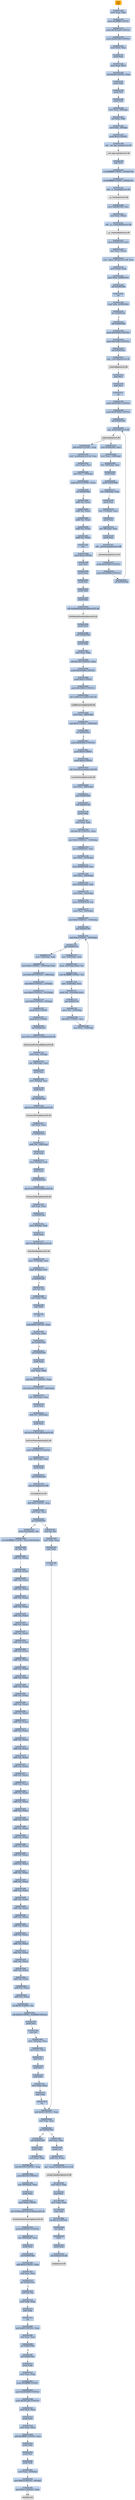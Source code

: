 digraph G {
node[shape=rectangle,style=filled,fillcolor=lightsteelblue,color=lightsteelblue]
bgcolor="transparent"
a0x00401a6cnop_[label="start\nnop ",fillcolor="orange",color="lightgrey"];
a0x00401a6dmovl_esp_ebp[label="0x00401a6d\nmovl %esp, %ebp"];
a0x00401a6fpushl_0xffffffffUINT8[label="0x00401a6f\npushl $0xffffffff<UINT8>"];
a0x00401a71pushl_0x4020a8UINT32[label="0x00401a71\npushl $0x4020a8<UINT32>"];
a0x00401a76pushl_0x401a60UINT32[label="0x00401a76\npushl $0x401a60<UINT32>"];
a0x00401a7bmovl_fs_0_eax[label="0x00401a7b\nmovl %fs:0, %eax"];
a0x00401a81pushl_eax[label="0x00401a81\npushl %eax"];
a0x00401a82movl_esp_fs_0[label="0x00401a82\nmovl %esp, %fs:0"];
a0x00401a89subl_0x68UINT8_esp[label="0x00401a89\nsubl $0x68<UINT8>, %esp"];
a0x00401a8cpushl_ebx[label="0x00401a8c\npushl %ebx"];
a0x00401a8dpushl_esi[label="0x00401a8d\npushl %esi"];
a0x00401a8epushl_edi[label="0x00401a8e\npushl %edi"];
a0x00401a8fmovl_esp__24ebp_[label="0x00401a8f\nmovl %esp, -24(%ebp)"];
a0x00401a92xorl_ebx_ebx[label="0x00401a92\nxorl %ebx, %ebx"];
a0x00401a94movl_ebx__4ebp_[label="0x00401a94\nmovl %ebx, -4(%ebp)"];
a0x00401a97pushl_0x2UINT8[label="0x00401a97\npushl $0x2<UINT8>"];
a0x00401a99call___set_app_type_msvcrt_dll[label="0x00401a99\ncall __set_app_type@msvcrt.dll"];
a__set_app_type_msvcrt_dll[label="__set_app_type@msvcrt.dll",fillcolor="lightgrey",color="lightgrey"];
a0x00401a9fpopl_ecx[label="0x00401a9f\npopl %ecx"];
a0x00401aa0orl_0xffffffffUINT8_0x00403108[label="0x00401aa0\norl $0xffffffff<UINT8>, 0x00403108"];
a0x00401aa7orl_0xffffffffUINT8_0x0040310c[label="0x00401aa7\norl $0xffffffff<UINT8>, 0x0040310c"];
a0x00401aaecall___p__fmode_msvcrt_dll[label="0x00401aae\ncall __p__fmode@msvcrt.dll"];
a__p__fmode_msvcrt_dll[label="__p__fmode@msvcrt.dll",fillcolor="lightgrey",color="lightgrey"];
a0x00401ab4movl_0x00403104_ecx[label="0x00401ab4\nmovl 0x00403104, %ecx"];
a0x00401abamovl_ecx_eax_[label="0x00401aba\nmovl %ecx, (%eax)"];
a0x00401abccall___p__commode_msvcrt_dll[label="0x00401abc\ncall __p__commode@msvcrt.dll"];
a__p__commode_msvcrt_dll[label="__p__commode@msvcrt.dll",fillcolor="lightgrey",color="lightgrey"];
a0x00401ac2movl_0x00403100_ecx[label="0x00401ac2\nmovl 0x00403100, %ecx"];
a0x00401ac8movl_ecx_eax_[label="0x00401ac8\nmovl %ecx, (%eax)"];
a0x00401acamovl__adjust_fdiv_msvcrt_dll_eax[label="0x00401aca\nmovl _adjust_fdiv@msvcrt.dll, %eax"];
a0x00401acfmovl_eax__eax[label="0x00401acf\nmovl (%eax), %eax"];
a0x00401ad1movl_eax_0x00403110[label="0x00401ad1\nmovl %eax, 0x00403110"];
a0x00401ad6call_0x00401beb[label="0x00401ad6\ncall 0x00401beb"];
a0x00401bebret[label="0x00401beb\nret"];
a0x00401adbcmpl_ebx_0x004030e0[label="0x00401adb\ncmpl %ebx, 0x004030e0"];
a0x00401ae1jne_0x00401aef[label="0x00401ae1\njne 0x00401aef"];
a0x00401aefcall_0x00401bd6[label="0x00401aef\ncall 0x00401bd6"];
a0x00401bd6pushl_0x30000UINT32[label="0x00401bd6\npushl $0x30000<UINT32>"];
a0x00401bdbpushl_0x10000UINT32[label="0x00401bdb\npushl $0x10000<UINT32>"];
a0x00401be0call_0x00401bec[label="0x00401be0\ncall 0x00401bec"];
a0x00401becjmp__controlfp_msvcrt_dll[label="0x00401bec\njmp _controlfp@msvcrt.dll"];
a_controlfp_msvcrt_dll[label="_controlfp@msvcrt.dll",fillcolor="lightgrey",color="lightgrey"];
a0x00401be5popl_ecx[label="0x00401be5\npopl %ecx"];
a0x00401be6popl_ecx[label="0x00401be6\npopl %ecx"];
a0x00401be7ret[label="0x00401be7\nret"];
a0x00401af4pushl_0x40300cUINT32[label="0x00401af4\npushl $0x40300c<UINT32>"];
a0x00401af9pushl_0x403008UINT32[label="0x00401af9\npushl $0x403008<UINT32>"];
a0x00401afecall_0x00401bd0[label="0x00401afe\ncall 0x00401bd0"];
a0x00401bd0jmp__initterm_msvcrt_dll[label="0x00401bd0\njmp _initterm@msvcrt.dll"];
a_initterm_msvcrt_dll[label="_initterm@msvcrt.dll",fillcolor="lightgrey",color="lightgrey"];
a0x00401b03movl_0x004030fc_eax[label="0x00401b03\nmovl 0x004030fc, %eax"];
a0x00401b08movl_eax__108ebp_[label="0x00401b08\nmovl %eax, -108(%ebp)"];
a0x00401b0bleal__108ebp__eax[label="0x00401b0b\nleal -108(%ebp), %eax"];
a0x00401b0epushl_eax[label="0x00401b0e\npushl %eax"];
a0x00401b0fpushl_0x004030f8[label="0x00401b0f\npushl 0x004030f8"];
a0x00401b15leal__100ebp__eax[label="0x00401b15\nleal -100(%ebp), %eax"];
a0x00401b18pushl_eax[label="0x00401b18\npushl %eax"];
a0x00401b19leal__112ebp__eax[label="0x00401b19\nleal -112(%ebp), %eax"];
a0x00401b1cpushl_eax[label="0x00401b1c\npushl %eax"];
a0x00401b1dleal__96ebp__eax[label="0x00401b1d\nleal -96(%ebp), %eax"];
a0x00401b20pushl_eax[label="0x00401b20\npushl %eax"];
a0x00401b21call___getmainargs_msvcrt_dll[label="0x00401b21\ncall __getmainargs@msvcrt.dll"];
a__getmainargs_msvcrt_dll[label="__getmainargs@msvcrt.dll",fillcolor="lightgrey",color="lightgrey"];
a0x00401b27pushl_0x403004UINT32[label="0x00401b27\npushl $0x403004<UINT32>"];
a0x00401b2cpushl_0x403000UINT32[label="0x00401b2c\npushl $0x403000<UINT32>"];
a0x00401b31call_0x00401bd0[label="0x00401b31\ncall 0x00401bd0"];
a0x00401b36addl_0x24UINT8_esp[label="0x00401b36\naddl $0x24<UINT8>, %esp"];
a0x00401b39movl__acmdln_msvcrt_dll_eax[label="0x00401b39\nmovl _acmdln@msvcrt.dll, %eax"];
a0x00401b3emovl_eax__esi[label="0x00401b3e\nmovl (%eax), %esi"];
a0x00401b40movl_esi__116ebp_[label="0x00401b40\nmovl %esi, -116(%ebp)"];
a0x00401b43cmpb_0x22UINT8_esi_[label="0x00401b43\ncmpb $0x22<UINT8>, (%esi)"];
a0x00401b46jne_0x00401b82[label="0x00401b46\njne 0x00401b82"];
a0x00401b82addb_al_eax_[label="0x00401b82\naddb %al, (%eax)"];
a0x00401b84addb_al_eax_[label="0x00401b84\naddb %al, (%eax)"];
a0x00401b86addb_al_eax_[label="0x00401b86\naddb %al, (%eax)"];
a0x00401b88addb_al_eax_[label="0x00401b88\naddb %al, (%eax)"];
a0x00401b8aaddb_al_eax_[label="0x00401b8a\naddb %al, (%eax)"];
a0x00401b8ccmc_[label="0x00401b8c\ncmc "];
a0x00401b8dpushl_0xaUINT8[label="0x00401b8d\npushl $0xa<UINT8>"];
a0x00401b8fpopl_eax[label="0x00401b8f\npopl %eax"];
a0x00401b90pushl_eax[label="0x00401b90\npushl %eax"];
a0x00401b91pushl_esi[label="0x00401b91\npushl %esi"];
a0x00401b92pushl_ebx[label="0x00401b92\npushl %ebx"];
a0x00401b93pushl_ebx[label="0x00401b93\npushl %ebx"];
a0x00401b94call_GetModuleHandleA_kernel32_dll[label="0x00401b94\ncall GetModuleHandleA@kernel32.dll"];
GetModuleHandleA_kernel32_dll[label="GetModuleHandleA@kernel32.dll",fillcolor="lightgrey",color="lightgrey"];
a0x00401b9apushl_eax[label="0x00401b9a\npushl %eax"];
a0x00401b9bcall_0x0040188d[label="0x00401b9b\ncall 0x0040188d"];
a0x0040188dpushl_ebp[label="0x0040188d\npushl %ebp"];
a0x0040188emovl_esp_ebp[label="0x0040188e\nmovl %esp, %ebp"];
a0x00401890subl_0x120UINT32_esp[label="0x00401890\nsubl $0x120<UINT32>, %esp"];
a0x00401896pushl_0x4030d8UINT32[label="0x00401896\npushl $0x4030d8<UINT32>"];
a0x0040189bpushl_0x0UINT8[label="0x0040189b\npushl $0x0<UINT8>"];
a0x0040189dpushl_0x1f0001UINT32[label="0x0040189d\npushl $0x1f0001<UINT32>"];
a0x004018a2call_LoadResource_kernel32_dll[label="0x004018a2\ncall LoadResource@kernel32.dll"];
LoadResource_kernel32_dll[label="LoadResource@kernel32.dll",fillcolor="lightgrey",color="lightgrey"];
a0x004018a8movl_eax__288ebp_[label="0x004018a8\nmovl %eax, -288(%ebp)"];
a0x004018aecmpl_0x0UINT8__288ebp_[label="0x004018ae\ncmpl $0x0<UINT8>, -288(%ebp)"];
a0x004018b5jne_0x004018ce[label="0x004018b5\njne 0x004018ce"];
a0x004018b7pushl_0x4030dcUINT32[label="0x004018b7\npushl $0x4030dc<UINT32>"];
a0x004018bcpushl_0x0UINT8[label="0x004018bc\npushl $0x0<UINT8>"];
a0x004018bepushl_0x0UINT8[label="0x004018be\npushl $0x0<UINT8>"];
a0x004018c0call_CreateMutexA_kernel32_dll[label="0x004018c0\ncall CreateMutexA@kernel32.dll"];
CreateMutexA_kernel32_dll[label="CreateMutexA@kernel32.dll",fillcolor="lightgrey",color="lightgrey"];
a0x004018c6movl_eax__288ebp_[label="0x004018c6\nmovl %eax, -288(%ebp)"];
a0x004018ccjmp_0x004018d5[label="0x004018cc\njmp 0x004018d5"];
a0x004018d5call_0x00401140[label="0x004018d5\ncall 0x00401140"];
a0x00401140pushl_ebp[label="0x00401140\npushl %ebp"];
a0x00401141movl_esp_ebp[label="0x00401141\nmovl %esp, %ebp"];
a0x00401143subl_0x14cUINT32_esp[label="0x00401143\nsubl $0x14c<UINT32>, %esp"];
a0x00401149movl_0x0UINT32__316ebp_[label="0x00401149\nmovl $0x0<UINT32>, -316(%ebp)"];
a0x00401153movl_0x0040301c_eax[label="0x00401153\nmovl 0x0040301c, %eax"];
a0x00401158movl_eax__332ebp_[label="0x00401158\nmovl %eax, -332(%ebp)"];
a0x0040115emovl_0x00403020_ecx[label="0x0040115e\nmovl 0x00403020, %ecx"];
a0x00401164movl_ecx__328ebp_[label="0x00401164\nmovl %ecx, -328(%ebp)"];
a0x0040116amovl_0x00403024_edx[label="0x0040116a\nmovl 0x00403024, %edx"];
a0x00401170movl_edx__324ebp_[label="0x00401170\nmovl %edx, -324(%ebp)"];
a0x00401176movw_0x00403028_ax[label="0x00401176\nmovw 0x00403028, %ax"];
a0x0040117cmovw_ax__320ebp_[label="0x0040117c\nmovw %ax, -320(%ebp)"];
a0x00401183movl_0x0UINT32__316ebp_[label="0x00401183\nmovl $0x0<UINT32>, -316(%ebp)"];
a0x0040118djmp_0x0040119e[label="0x0040118d\njmp 0x0040119e"];
a0x0040119ecmpl_0xeUINT8__316ebp_[label="0x0040119e\ncmpl $0xe<UINT8>, -316(%ebp)"];
a0x004011a5jae_0x004011c5[label="0x004011a5\njae 0x004011c5"];
a0x004011a7movl__316ebp__edx[label="0x004011a7\nmovl -316(%ebp), %edx"];
a0x004011admovb__332ebpedx__al[label="0x004011ad\nmovb -332(%ebp,%edx), %al"];
a0x004011b4xorb_0xffffffffUINT8_al[label="0x004011b4\nxorb $0xffffffff<UINT8>, %al"];
a0x004011b6movl__316ebp__ecx[label="0x004011b6\nmovl -316(%ebp), %ecx"];
a0x004011bcmovb_al__332ebpecx_[label="0x004011bc\nmovb %al, -332(%ebp,%ecx)"];
a0x004011c3jmp_0x0040118f[label="0x004011c3\njmp 0x0040118f"];
a0x0040118fmovw_cs__316ebp_[label="0x0040118f\nmovw %cs, -316(%ebp)"];
a0x00401195addl_0x1UINT8_ecx[label="0x00401195\naddl $0x1<UINT8>, %ecx"];
a0x00401198movl_ecx__316ebp_[label="0x00401198\nmovl %ecx, -316(%ebp)"];
a0x004011c5movl__316ebp__edx[label="0x004011c5\nmovl -316(%ebp), %edx"];
a0x004011cbmovb_0x0UINT8__332ebpedx_[label="0x004011cb\nmovb $0x0<UINT8>, -332(%ebp,%edx)"];
a0x004011d3movl_0x128UINT32__308ebp_[label="0x004011d3\nmovl $0x128<UINT32>, -308(%ebp)"];
a0x004011ddmovl_0x0UINT32__12ebp_[label="0x004011dd\nmovl $0x0<UINT32>, -12(%ebp)"];
a0x004011e4movl_0x0UINT32__312ebp_[label="0x004011e4\nmovl $0x0<UINT32>, -312(%ebp)"];
a0x004011eemovl_0x0UINT32__8ebp_[label="0x004011ee\nmovl $0x0<UINT32>, -8(%ebp)"];
a0x004011f5pushl_0x0UINT8[label="0x004011f5\npushl $0x0<UINT8>"];
a0x004011f7pushl_0x2UINT8[label="0x004011f7\npushl $0x2<UINT8>"];
a0x004011f9call_0x00401a50[label="0x004011f9\ncall 0x00401a50"];
a0x00401a50jmp_GetCurrentProcessId_kernel32_dll[label="0x00401a50\njmp GetCurrentProcessId@kernel32.dll"];
GetCurrentProcessId_kernel32_dll[label="GetCurrentProcessId@kernel32.dll",fillcolor="lightgrey",color="lightgrey"];
a0x004011femovl_eax__4ebp_[label="0x004011fe\nmovl %eax, -4(%ebp)"];
a0x00401201leal__308ebp__eax[label="0x00401201\nleal -308(%ebp), %eax"];
a0x00401207pushl_eax[label="0x00401207\npushl %eax"];
a0x00401208movl__4ebp__ecx[label="0x00401208\nmovl -4(%ebp), %ecx"];
a0x0040120bpushl_ecx[label="0x0040120b\npushl %ecx"];
a0x0040120ccall_0x00401a4a[label="0x0040120c\ncall 0x00401a4a"];
a0x00401a4ajmp_Process32First_kernel32_dll[label="0x00401a4a\njmp Process32First@kernel32.dll"];
Process32First_kernel32_dll[label="Process32First@kernel32.dll",fillcolor="lightgrey",color="lightgrey"];
a0x00401211testl_eax_eax[label="0x00401211\ntestl %eax, %eax"];
a0x00401213je_0x00401215[label="0x00401213\nje 0x00401215"];
a0x00401215addb_dl__308ebp_[label="0x00401215\naddb %dl, -308(%ebp)"];
a0x0040121bpushl_edx[label="0x0040121b\npushl %edx"];
a0x0040121cmovl__4ebp__eax[label="0x0040121c\nmovl -4(%ebp), %eax"];
a0x0040121fpushl_eax[label="0x0040121f\npushl %eax"];
a0x00401220call_0x00401a44[label="0x00401220\ncall 0x00401a44"];
a0x00401a44jmp_Process32Next_kernel32_dll[label="0x00401a44\njmp Process32Next@kernel32.dll"];
Process32Next_kernel32_dll[label="Process32Next@kernel32.dll",fillcolor="lightgrey",color="lightgrey"];
a0x00401225testl_eax_eax[label="0x00401225\ntestl %eax, %eax"];
a0x00401227je_0x0040126e[label="0x00401227\nje 0x0040126e"];
a0x0040126emovl__4ebp__eax[label="0x0040126e\nmovl -4(%ebp), %eax"];
a0x00401271pushl_eax[label="0x00401271\npushl %eax"];
a0x00401272call_CloseHandle_kernel32_dll[label="0x00401272\ncall CloseHandle@kernel32.dll"];
CloseHandle_kernel32_dll[label="CloseHandle@kernel32.dll",fillcolor="lightgrey",color="lightgrey"];
a0x00401278movl__312ebp__ecx[label="0x00401278\nmovl -312(%ebp), %ecx"];
a0x0040127ecmpl__8ebp__ecx[label="0x0040127e\ncmpl -8(%ebp), %ecx"];
a0x00401281je_0x00401287[label="0x00401281\nje 0x00401287"];
a0x00401287xorb_al_al[label="0x00401287\nxorb %al, %al"];
a0x00401289movl_ebp_esp[label="0x00401289\nmovl %ebp, %esp"];
a0x0040128bpopl_ebp[label="0x0040128b\npopl %ebp"];
a0x0040128cret[label="0x0040128c\nret"];
a0x004018daandl_0xffUINT32_eax[label="0x004018da\nandl $0xff<UINT32>, %eax"];
a0x004018dftestl_eax_eax[label="0x004018df\ntestl %eax, %eax"];
a0x004018e1jne_0x0040190d[label="0x004018e1\njne 0x0040190d"];
a0x004018e3call_0x00401000[label="0x004018e3\ncall 0x00401000"];
a0x00401000pushl_ebp[label="0x00401000\npushl %ebp"];
a0x00401001movl_esp_ebp[label="0x00401001\nmovl %esp, %ebp"];
a0x00401003subl_0x107UINT32_esp[label="0x00401003\nsubl $0x107<UINT32>, %esp"];
a0x00401009movl_0x104UINT32__264ebp_[label="0x00401009\nmovl $0x104<UINT32>, -264(%ebp)"];
a0x00401013leal__264ebp__eax[label="0x00401013\nleal -264(%ebp), %eax"];
a0x00401019pushl_eax[label="0x00401019\npushl %eax"];
a0x0040101aaddb_cl__260ebp_[label="0x0040101a\naddb %cl, -260(%ebp)"];
a0x00401020pushl_ecx[label="0x00401020\npushl %ecx"];
a0x00401021call_GetUserNameA_advapi32_dll[label="0x00401021\ncall GetUserNameA@advapi32.dll"];
GetUserNameA_advapi32_dll[label="GetUserNameA@advapi32.dll",fillcolor="lightgrey",color="lightgrey"];
a0x00401027pushl_0x404010UINT32[label="0x00401027\npushl $0x404010<UINT32>"];
a0x0040102cleal__260ebp__edx[label="0x0040102c\nleal -260(%ebp), %edx"];
a0x00401032pushl_edx[label="0x00401032\npushl %edx"];
a0x00401033call_0x00401a56[label="0x00401033\ncall 0x00401a56"];
a0x00401a56jmp_strcmp_msvcrt_dll[label="0x00401a56\njmp strcmp@msvcrt.dll"];
strcmp_msvcrt_dll[label="strcmp@msvcrt.dll",fillcolor="lightgrey",color="lightgrey"];
a0x00401038addl_0x8UINT8_esp[label="0x00401038\naddl $0x8<UINT8>, %esp"];
a0x0040103btestl_eax_eax[label="0x0040103b\ntestl %eax, %eax"];
a0x0040103djne_0x00401043[label="0x0040103d\njne 0x00401043"];
a0x0040103fmovb_0x3202eb01_al[label="0x0040103f\nmovb 0x3202eb01, %al"];
a0x00401043xorb_al_al[label="0x00401043\nxorb %al, %al"];
a0x00401045movl_ebp_esp[label="0x00401045\nmovl %ebp, %esp"];
a0x00401047popl_ebp[label="0x00401047\npopl %ebp"];
a0x00401048ret[label="0x00401048\nret"];
a0x004018e8andl_0xffUINT32_eax[label="0x004018e8\nandl $0xff<UINT32>, %eax"];
a0x004018edtestl_eax_eax[label="0x004018ed\ntestl %eax, %eax"];
a0x004018efjne_0x0040190d[label="0x004018ef\njne 0x0040190d"];
a0x004018f1call_0x0040128d[label="0x004018f1\ncall 0x0040128d"];
a0x0040190dxorl_eax_eax[label="0x0040190d\nxorl %eax, %eax"];
a0x0040190fpushl_ss[label="0x0040190f\npushl %ss"];
a0x00401910addb_al_eax_[label="0x00401910\naddb %al, (%eax)"];
a0x00401a60jmp__except_handler3_msvcrt_dll[label="0x00401a60\njmp _except_handler3@msvcrt.dll"];
a_except_handler3_msvcrt_dll[label="_except_handler3@msvcrt.dll",fillcolor="lightgrey",color="lightgrey"];
a0x7c9032a8movl_fs_0_esp[label="0x7c9032a8\nmovl %fs:0, %esp"];
a0x7c9032afpopl_fs_0[label="0x7c9032af\npopl %fs:0"];
a0x7c9032b6movl_ebp_esp[label="0x7c9032b6\nmovl %ebp, %esp"];
a0x7c9032b8popl_ebp[label="0x7c9032b8\npopl %ebp"];
a0x7c9032b9ret_0x14UINT16[label="0x7c9032b9\nret $0x14<UINT16>"];
a0x00401ba0incl_ebp[label="0x00401ba0\nincl %ebp"];
a0x00401ba2cwdel_[label="0x00401ba2\ncwdel "];
a0x00401ba3pushl_eax[label="0x00401ba3\npushl %eax"];
a0x00401ba4call_exit_msvcrt_dll[label="0x00401ba4\ncall exit@msvcrt.dll"];
exit_msvcrt_dll[label="exit@msvcrt.dll",fillcolor="lightgrey",color="lightgrey"];
a0x0040128dpushl_ebp[label="0x0040128d\npushl %ebp"];
a0x0040128emovl_esp_ebp[label="0x0040128e\nmovl %esp, %ebp"];
a0x00401290subl_0x104UINT32_esp[label="0x00401290\nsubl $0x104<UINT32>, %esp"];
a0x00401296pushl_0x104UINT32[label="0x00401296\npushl $0x104<UINT32>"];
a0x0040129bleal__260ebp__eax[label="0x0040129b\nleal -260(%ebp), %eax"];
a0x004012a1pushl_eax[label="0x004012a1\npushl %eax"];
a0x004012a2pushl_0x0UINT8[label="0x004012a2\npushl $0x0<UINT8>"];
a0x004012a4call_GetModuleFileNameA_kernel32_dll[label="0x004012a4\ncall GetModuleFileNameA@kernel32.dll"];
GetModuleFileNameA_kernel32_dll[label="GetModuleFileNameA@kernel32.dll",fillcolor="lightgrey",color="lightgrey"];
a0x004012aapushl_0x40302cUINT32[label="0x004012aa\npushl $0x40302c<UINT32>"];
a0x004012afleal__260ebp__ecx[label="0x004012af\nleal -260(%ebp), %ecx"];
a0x004012b5pushl_ecx[label="0x004012b5\npushl %ecx"];
a0x004012b6call_0x004012bb[label="0x004012b6\ncall 0x004012bb"];
a0x004012bbaddl_0x8UINT8_esp[label="0x004012bb\naddl $0x8<UINT8>, %esp"];
a0x004012betestl_eax_eax[label="0x004012be\ntestl %eax, %eax"];
a0x004012c0jne_0x004012c6[label="0x004012c0\njne 0x004012c6"];
a0x004012c6xorb_al_al[label="0x004012c6\nxorb %al, %al"];
a0x004012c8movl_ebp_esp[label="0x004012c8\nmovl %ebp, %esp"];
a0x004012capopl_ebp[label="0x004012ca\npopl %ebp"];
a0x004012cbret[label="0x004012cb\nret"];
a0x004018f6andl_0xffUINT32_eax[label="0x004018f6\nandl $0xff<UINT32>, %eax"];
a0x004018fbtestl_eax_eax[label="0x004018fb\ntestl %eax, %eax"];
a0x004018fdjne_0x0040190d[label="0x004018fd\njne 0x0040190d"];
a0x004018ffcall_0x004010ce[label="0x004018ff\ncall 0x004010ce"];
a0x004010cepushl_ebp[label="0x004010ce\npushl %ebp"];
a0x004010cfmovl_esp_ebp[label="0x004010cf\nmovl %esp, %ebp"];
a0x004010d1pushl_0xffffffffUINT8[label="0x004010d1\npushl $0xffffffff<UINT8>"];
a0x004010d3pushl_0x402098UINT32[label="0x004010d3\npushl $0x402098<UINT32>"];
a0x004010d8pushl_0x401a60UINT32[label="0x004010d8\npushl $0x401a60<UINT32>"];
a0x004010ddmovl_fs_0_eax[label="0x004010dd\nmovl %fs:0, %eax"];
a0x004010e3pushl_eax[label="0x004010e3\npushl %eax"];
a0x004010e4movl_esp_fs_0[label="0x004010e4\nmovl %esp, %fs:0"];
a0x004010ebaddl_0xfffffff4UINT8_esp[label="0x004010eb\naddl $0xfffffff4<UINT8>, %esp"];
a0x004010eepushl_ebx[label="0x004010ee\npushl %ebx"];
a0x004010efpushl_esi[label="0x004010ef\npushl %esi"];
a0x004010f0pushl_edi[label="0x004010f0\npushl %edi"];
a0x004010f1movl_esp__24ebp_[label="0x004010f1\nmovl %esp, -24(%ebp)"];
a0x004010f4movl_0x0UINT32__4ebp_[label="0x004010f4\nmovl $0x0<UINT32>, -4(%ebp)"];
a0x004010fbmovl_0x1UINT32_eax[label="0x004010fb\nmovl $0x1<UINT32>, %eax"];
a0x00401100[label="0x00401100",fillcolor="lightgrey",color="lightgrey"];
a0x00401044rorb_0xffffff8bUINT8_0x55c35de5ebx_[label="0x00401044\nrorb $0xffffff8b<UINT8>, 0x55c35de5(%ebx)"];
a0x0040104binb_dx_al[label="0x0040104b\ninb %dx, %al"];
a0x0040104caddb_al_eax_[label="0x0040104c\naddb %al, (%eax)"];
a0x0040104eaddb_al_eax_[label="0x0040104e\naddb %al, (%eax)"];
a0x00401050addb_al_eax_[label="0x00401050\naddb %al, (%eax)"];
a0x00401052addb_al_eax_[label="0x00401052\naddb %al, (%eax)"];
a0x00401054addb_al_eax_[label="0x00401054\naddb %al, (%eax)"];
a0x00401056addb_al_eax_[label="0x00401056\naddb %al, (%eax)"];
a0x00401058addb_al_eax_[label="0x00401058\naddb %al, (%eax)"];
a0x0040105aaddb_al_eax_[label="0x0040105a\naddb %al, (%eax)"];
a0x0040105caddb_al_eax_[label="0x0040105c\naddb %al, (%eax)"];
a0x0040105eaddb_al_eax_[label="0x0040105e\naddb %al, (%eax)"];
a0x00401060addb_al_eax_[label="0x00401060\naddb %al, (%eax)"];
a0x00401062addb_al_eax_[label="0x00401062\naddb %al, (%eax)"];
a0x00401064addb_al_eax_[label="0x00401064\naddb %al, (%eax)"];
a0x00401066addb_al_eax_[label="0x00401066\naddb %al, (%eax)"];
a0x00401068addb_al_eax_[label="0x00401068\naddb %al, (%eax)"];
a0x0040106aaddb_al_eax_[label="0x0040106a\naddb %al, (%eax)"];
a0x0040106caddb_al_eax_[label="0x0040106c\naddb %al, (%eax)"];
a0x0040106eaddb_al_eax_[label="0x0040106e\naddb %al, (%eax)"];
a0x00401070addb_al_eax_[label="0x00401070\naddb %al, (%eax)"];
a0x00401072addb_al_eax_[label="0x00401072\naddb %al, (%eax)"];
a0x00401074addb_al_eax_[label="0x00401074\naddb %al, (%eax)"];
a0x00401076addb_al_eax_[label="0x00401076\naddb %al, (%eax)"];
a0x00401078addb_al_eax_[label="0x00401078\naddb %al, (%eax)"];
a0x0040107aaddb_al_eax_[label="0x0040107a\naddb %al, (%eax)"];
a0x0040107caddb_al_eax_[label="0x0040107c\naddb %al, (%eax)"];
a0x0040107eaddb_al_eax_[label="0x0040107e\naddb %al, (%eax)"];
a0x00401080addb_al_eax_[label="0x00401080\naddb %al, (%eax)"];
a0x00401082addb_al_eax_[label="0x00401082\naddb %al, (%eax)"];
a0x00401084addb_al_eax_[label="0x00401084\naddb %al, (%eax)"];
a0x00401086addb_al_eax_[label="0x00401086\naddb %al, (%eax)"];
a0x00401088addb_al_eax_[label="0x00401088\naddb %al, (%eax)"];
a0x0040108aaddb_al_eax_[label="0x0040108a\naddb %al, (%eax)"];
a0x0040108caddb_al_eax_[label="0x0040108c\naddb %al, (%eax)"];
a0x0040108eaddb_al_eax_[label="0x0040108e\naddb %al, (%eax)"];
a0x00401090addb_al_eax_[label="0x00401090\naddb %al, (%eax)"];
a0x00401092addb_al_eax_[label="0x00401092\naddb %al, (%eax)"];
a0x00401094addb_al_eax_[label="0x00401094\naddb %al, (%eax)"];
a0x00401096addb_al_eax_[label="0x00401096\naddb %al, (%eax)"];
a0x00401098addb_al_eax_[label="0x00401098\naddb %al, (%eax)"];
a0x0040109aaddb_al_eax_[label="0x0040109a\naddb %al, (%eax)"];
a0x0040109caddb_al_eax_[label="0x0040109c\naddb %al, (%eax)"];
a0x0040109eaddb_al_eax_[label="0x0040109e\naddb %al, (%eax)"];
a0x004010a0addb_al_eax_[label="0x004010a0\naddb %al, (%eax)"];
a0x004010a2addb_al_eax_[label="0x004010a2\naddb %al, (%eax)"];
a0x004010a4addb_al_eax_[label="0x004010a4\naddb %al, (%eax)"];
a0x004010a6addb_al_eax_[label="0x004010a6\naddb %al, (%eax)"];
a0x004010a8addb_al_eax_[label="0x004010a8\naddb %al, (%eax)"];
a0x004010aaaddb_al_eax_[label="0x004010aa\naddb %al, (%eax)"];
a0x004010acaddb_al_eax_[label="0x004010ac\naddb %al, (%eax)"];
a0x004010aeaddb_al_eax_[label="0x004010ae\naddb %al, (%eax)"];
a0x004010b0orb_0x33UINT8_al[label="0x004010b0\norb $0x33<UINT8>, %al"];
a0x004010b2rolb_0x4dUINT8_0x5868e47decx_[label="0x004010b2\nrolb $0x4d<UINT8>, 0x5868e47d(%ecx)"];
a0x004010b9pushl_esi[label="0x004010b9\npushl %esi"];
a0x004010basete_al[label="0x004010ba\nsete %al"];
a0x004010bdmovl__16ebp__ecx[label="0x004010bd\nmovl -16(%ebp), %ecx"];
a0x004010c0movl_ecx_fs_0[label="0x004010c0\nmovl %ecx, %fs:0"];
a0x004010c7popl_edi[label="0x004010c7\npopl %edi"];
a0x004010c8popl_esi[label="0x004010c8\npopl %esi"];
a0x004010c9popl_ebx[label="0x004010c9\npopl %ebx"];
a0x004010camovl_ebp_esp[label="0x004010ca\nmovl %ebp, %esp"];
a0x004010ccpopl_ebp[label="0x004010cc\npopl %ebp"];
a0x004010cdret[label="0x004010cd\nret"];
a0x00401100[label="0x00401100",fillcolor="lightgrey",color="lightgrey"];
a0x00401a6cnop_ -> a0x00401a6dmovl_esp_ebp [color="#000000"];
a0x00401a6dmovl_esp_ebp -> a0x00401a6fpushl_0xffffffffUINT8 [color="#000000"];
a0x00401a6fpushl_0xffffffffUINT8 -> a0x00401a71pushl_0x4020a8UINT32 [color="#000000"];
a0x00401a71pushl_0x4020a8UINT32 -> a0x00401a76pushl_0x401a60UINT32 [color="#000000"];
a0x00401a76pushl_0x401a60UINT32 -> a0x00401a7bmovl_fs_0_eax [color="#000000"];
a0x00401a7bmovl_fs_0_eax -> a0x00401a81pushl_eax [color="#000000"];
a0x00401a81pushl_eax -> a0x00401a82movl_esp_fs_0 [color="#000000"];
a0x00401a82movl_esp_fs_0 -> a0x00401a89subl_0x68UINT8_esp [color="#000000"];
a0x00401a89subl_0x68UINT8_esp -> a0x00401a8cpushl_ebx [color="#000000"];
a0x00401a8cpushl_ebx -> a0x00401a8dpushl_esi [color="#000000"];
a0x00401a8dpushl_esi -> a0x00401a8epushl_edi [color="#000000"];
a0x00401a8epushl_edi -> a0x00401a8fmovl_esp__24ebp_ [color="#000000"];
a0x00401a8fmovl_esp__24ebp_ -> a0x00401a92xorl_ebx_ebx [color="#000000"];
a0x00401a92xorl_ebx_ebx -> a0x00401a94movl_ebx__4ebp_ [color="#000000"];
a0x00401a94movl_ebx__4ebp_ -> a0x00401a97pushl_0x2UINT8 [color="#000000"];
a0x00401a97pushl_0x2UINT8 -> a0x00401a99call___set_app_type_msvcrt_dll [color="#000000"];
a0x00401a99call___set_app_type_msvcrt_dll -> a__set_app_type_msvcrt_dll [color="#000000"];
a__set_app_type_msvcrt_dll -> a0x00401a9fpopl_ecx [color="#000000"];
a0x00401a9fpopl_ecx -> a0x00401aa0orl_0xffffffffUINT8_0x00403108 [color="#000000"];
a0x00401aa0orl_0xffffffffUINT8_0x00403108 -> a0x00401aa7orl_0xffffffffUINT8_0x0040310c [color="#000000"];
a0x00401aa7orl_0xffffffffUINT8_0x0040310c -> a0x00401aaecall___p__fmode_msvcrt_dll [color="#000000"];
a0x00401aaecall___p__fmode_msvcrt_dll -> a__p__fmode_msvcrt_dll [color="#000000"];
a__p__fmode_msvcrt_dll -> a0x00401ab4movl_0x00403104_ecx [color="#000000"];
a0x00401ab4movl_0x00403104_ecx -> a0x00401abamovl_ecx_eax_ [color="#000000"];
a0x00401abamovl_ecx_eax_ -> a0x00401abccall___p__commode_msvcrt_dll [color="#000000"];
a0x00401abccall___p__commode_msvcrt_dll -> a__p__commode_msvcrt_dll [color="#000000"];
a__p__commode_msvcrt_dll -> a0x00401ac2movl_0x00403100_ecx [color="#000000"];
a0x00401ac2movl_0x00403100_ecx -> a0x00401ac8movl_ecx_eax_ [color="#000000"];
a0x00401ac8movl_ecx_eax_ -> a0x00401acamovl__adjust_fdiv_msvcrt_dll_eax [color="#000000"];
a0x00401acamovl__adjust_fdiv_msvcrt_dll_eax -> a0x00401acfmovl_eax__eax [color="#000000"];
a0x00401acfmovl_eax__eax -> a0x00401ad1movl_eax_0x00403110 [color="#000000"];
a0x00401ad1movl_eax_0x00403110 -> a0x00401ad6call_0x00401beb [color="#000000"];
a0x00401ad6call_0x00401beb -> a0x00401bebret [color="#000000"];
a0x00401bebret -> a0x00401adbcmpl_ebx_0x004030e0 [color="#000000"];
a0x00401adbcmpl_ebx_0x004030e0 -> a0x00401ae1jne_0x00401aef [color="#000000"];
a0x00401ae1jne_0x00401aef -> a0x00401aefcall_0x00401bd6 [color="#000000",label="T"];
a0x00401aefcall_0x00401bd6 -> a0x00401bd6pushl_0x30000UINT32 [color="#000000"];
a0x00401bd6pushl_0x30000UINT32 -> a0x00401bdbpushl_0x10000UINT32 [color="#000000"];
a0x00401bdbpushl_0x10000UINT32 -> a0x00401be0call_0x00401bec [color="#000000"];
a0x00401be0call_0x00401bec -> a0x00401becjmp__controlfp_msvcrt_dll [color="#000000"];
a0x00401becjmp__controlfp_msvcrt_dll -> a_controlfp_msvcrt_dll [color="#000000"];
a_controlfp_msvcrt_dll -> a0x00401be5popl_ecx [color="#000000"];
a0x00401be5popl_ecx -> a0x00401be6popl_ecx [color="#000000"];
a0x00401be6popl_ecx -> a0x00401be7ret [color="#000000"];
a0x00401be7ret -> a0x00401af4pushl_0x40300cUINT32 [color="#000000"];
a0x00401af4pushl_0x40300cUINT32 -> a0x00401af9pushl_0x403008UINT32 [color="#000000"];
a0x00401af9pushl_0x403008UINT32 -> a0x00401afecall_0x00401bd0 [color="#000000"];
a0x00401afecall_0x00401bd0 -> a0x00401bd0jmp__initterm_msvcrt_dll [color="#000000"];
a0x00401bd0jmp__initterm_msvcrt_dll -> a_initterm_msvcrt_dll [color="#000000"];
a_initterm_msvcrt_dll -> a0x00401b03movl_0x004030fc_eax [color="#000000"];
a0x00401b03movl_0x004030fc_eax -> a0x00401b08movl_eax__108ebp_ [color="#000000"];
a0x00401b08movl_eax__108ebp_ -> a0x00401b0bleal__108ebp__eax [color="#000000"];
a0x00401b0bleal__108ebp__eax -> a0x00401b0epushl_eax [color="#000000"];
a0x00401b0epushl_eax -> a0x00401b0fpushl_0x004030f8 [color="#000000"];
a0x00401b0fpushl_0x004030f8 -> a0x00401b15leal__100ebp__eax [color="#000000"];
a0x00401b15leal__100ebp__eax -> a0x00401b18pushl_eax [color="#000000"];
a0x00401b18pushl_eax -> a0x00401b19leal__112ebp__eax [color="#000000"];
a0x00401b19leal__112ebp__eax -> a0x00401b1cpushl_eax [color="#000000"];
a0x00401b1cpushl_eax -> a0x00401b1dleal__96ebp__eax [color="#000000"];
a0x00401b1dleal__96ebp__eax -> a0x00401b20pushl_eax [color="#000000"];
a0x00401b20pushl_eax -> a0x00401b21call___getmainargs_msvcrt_dll [color="#000000"];
a0x00401b21call___getmainargs_msvcrt_dll -> a__getmainargs_msvcrt_dll [color="#000000"];
a__getmainargs_msvcrt_dll -> a0x00401b27pushl_0x403004UINT32 [color="#000000"];
a0x00401b27pushl_0x403004UINT32 -> a0x00401b2cpushl_0x403000UINT32 [color="#000000"];
a0x00401b2cpushl_0x403000UINT32 -> a0x00401b31call_0x00401bd0 [color="#000000"];
a0x00401b31call_0x00401bd0 -> a0x00401bd0jmp__initterm_msvcrt_dll [color="#000000"];
a_initterm_msvcrt_dll -> a0x00401b36addl_0x24UINT8_esp [color="#000000"];
a0x00401b36addl_0x24UINT8_esp -> a0x00401b39movl__acmdln_msvcrt_dll_eax [color="#000000"];
a0x00401b39movl__acmdln_msvcrt_dll_eax -> a0x00401b3emovl_eax__esi [color="#000000"];
a0x00401b3emovl_eax__esi -> a0x00401b40movl_esi__116ebp_ [color="#000000"];
a0x00401b40movl_esi__116ebp_ -> a0x00401b43cmpb_0x22UINT8_esi_ [color="#000000"];
a0x00401b43cmpb_0x22UINT8_esi_ -> a0x00401b46jne_0x00401b82 [color="#000000"];
a0x00401b46jne_0x00401b82 -> a0x00401b82addb_al_eax_ [color="#000000",label="T"];
a0x00401b82addb_al_eax_ -> a0x00401b84addb_al_eax_ [color="#000000"];
a0x00401b84addb_al_eax_ -> a0x00401b86addb_al_eax_ [color="#000000"];
a0x00401b86addb_al_eax_ -> a0x00401b88addb_al_eax_ [color="#000000"];
a0x00401b88addb_al_eax_ -> a0x00401b8aaddb_al_eax_ [color="#000000"];
a0x00401b8aaddb_al_eax_ -> a0x00401b8ccmc_ [color="#000000"];
a0x00401b8ccmc_ -> a0x00401b8dpushl_0xaUINT8 [color="#000000"];
a0x00401b8dpushl_0xaUINT8 -> a0x00401b8fpopl_eax [color="#000000"];
a0x00401b8fpopl_eax -> a0x00401b90pushl_eax [color="#000000"];
a0x00401b90pushl_eax -> a0x00401b91pushl_esi [color="#000000"];
a0x00401b91pushl_esi -> a0x00401b92pushl_ebx [color="#000000"];
a0x00401b92pushl_ebx -> a0x00401b93pushl_ebx [color="#000000"];
a0x00401b93pushl_ebx -> a0x00401b94call_GetModuleHandleA_kernel32_dll [color="#000000"];
a0x00401b94call_GetModuleHandleA_kernel32_dll -> GetModuleHandleA_kernel32_dll [color="#000000"];
GetModuleHandleA_kernel32_dll -> a0x00401b9apushl_eax [color="#000000"];
a0x00401b9apushl_eax -> a0x00401b9bcall_0x0040188d [color="#000000"];
a0x00401b9bcall_0x0040188d -> a0x0040188dpushl_ebp [color="#000000"];
a0x0040188dpushl_ebp -> a0x0040188emovl_esp_ebp [color="#000000"];
a0x0040188emovl_esp_ebp -> a0x00401890subl_0x120UINT32_esp [color="#000000"];
a0x00401890subl_0x120UINT32_esp -> a0x00401896pushl_0x4030d8UINT32 [color="#000000"];
a0x00401896pushl_0x4030d8UINT32 -> a0x0040189bpushl_0x0UINT8 [color="#000000"];
a0x0040189bpushl_0x0UINT8 -> a0x0040189dpushl_0x1f0001UINT32 [color="#000000"];
a0x0040189dpushl_0x1f0001UINT32 -> a0x004018a2call_LoadResource_kernel32_dll [color="#000000"];
a0x004018a2call_LoadResource_kernel32_dll -> LoadResource_kernel32_dll [color="#000000"];
LoadResource_kernel32_dll -> a0x004018a8movl_eax__288ebp_ [color="#000000"];
a0x004018a8movl_eax__288ebp_ -> a0x004018aecmpl_0x0UINT8__288ebp_ [color="#000000"];
a0x004018aecmpl_0x0UINT8__288ebp_ -> a0x004018b5jne_0x004018ce [color="#000000"];
a0x004018b5jne_0x004018ce -> a0x004018b7pushl_0x4030dcUINT32 [color="#000000",label="F"];
a0x004018b7pushl_0x4030dcUINT32 -> a0x004018bcpushl_0x0UINT8 [color="#000000"];
a0x004018bcpushl_0x0UINT8 -> a0x004018bepushl_0x0UINT8 [color="#000000"];
a0x004018bepushl_0x0UINT8 -> a0x004018c0call_CreateMutexA_kernel32_dll [color="#000000"];
a0x004018c0call_CreateMutexA_kernel32_dll -> CreateMutexA_kernel32_dll [color="#000000"];
CreateMutexA_kernel32_dll -> a0x004018c6movl_eax__288ebp_ [color="#000000"];
a0x004018c6movl_eax__288ebp_ -> a0x004018ccjmp_0x004018d5 [color="#000000"];
a0x004018ccjmp_0x004018d5 -> a0x004018d5call_0x00401140 [color="#000000"];
a0x004018d5call_0x00401140 -> a0x00401140pushl_ebp [color="#000000"];
a0x00401140pushl_ebp -> a0x00401141movl_esp_ebp [color="#000000"];
a0x00401141movl_esp_ebp -> a0x00401143subl_0x14cUINT32_esp [color="#000000"];
a0x00401143subl_0x14cUINT32_esp -> a0x00401149movl_0x0UINT32__316ebp_ [color="#000000"];
a0x00401149movl_0x0UINT32__316ebp_ -> a0x00401153movl_0x0040301c_eax [color="#000000"];
a0x00401153movl_0x0040301c_eax -> a0x00401158movl_eax__332ebp_ [color="#000000"];
a0x00401158movl_eax__332ebp_ -> a0x0040115emovl_0x00403020_ecx [color="#000000"];
a0x0040115emovl_0x00403020_ecx -> a0x00401164movl_ecx__328ebp_ [color="#000000"];
a0x00401164movl_ecx__328ebp_ -> a0x0040116amovl_0x00403024_edx [color="#000000"];
a0x0040116amovl_0x00403024_edx -> a0x00401170movl_edx__324ebp_ [color="#000000"];
a0x00401170movl_edx__324ebp_ -> a0x00401176movw_0x00403028_ax [color="#000000"];
a0x00401176movw_0x00403028_ax -> a0x0040117cmovw_ax__320ebp_ [color="#000000"];
a0x0040117cmovw_ax__320ebp_ -> a0x00401183movl_0x0UINT32__316ebp_ [color="#000000"];
a0x00401183movl_0x0UINT32__316ebp_ -> a0x0040118djmp_0x0040119e [color="#000000"];
a0x0040118djmp_0x0040119e -> a0x0040119ecmpl_0xeUINT8__316ebp_ [color="#000000"];
a0x0040119ecmpl_0xeUINT8__316ebp_ -> a0x004011a5jae_0x004011c5 [color="#000000"];
a0x004011a5jae_0x004011c5 -> a0x004011a7movl__316ebp__edx [color="#000000",label="F"];
a0x004011a7movl__316ebp__edx -> a0x004011admovb__332ebpedx__al [color="#000000"];
a0x004011admovb__332ebpedx__al -> a0x004011b4xorb_0xffffffffUINT8_al [color="#000000"];
a0x004011b4xorb_0xffffffffUINT8_al -> a0x004011b6movl__316ebp__ecx [color="#000000"];
a0x004011b6movl__316ebp__ecx -> a0x004011bcmovb_al__332ebpecx_ [color="#000000"];
a0x004011bcmovb_al__332ebpecx_ -> a0x004011c3jmp_0x0040118f [color="#000000"];
a0x004011c3jmp_0x0040118f -> a0x0040118fmovw_cs__316ebp_ [color="#000000"];
a0x0040118fmovw_cs__316ebp_ -> a0x00401195addl_0x1UINT8_ecx [color="#000000"];
a0x00401195addl_0x1UINT8_ecx -> a0x00401198movl_ecx__316ebp_ [color="#000000"];
a0x00401198movl_ecx__316ebp_ -> a0x0040119ecmpl_0xeUINT8__316ebp_ [color="#000000"];
a0x004011a5jae_0x004011c5 -> a0x004011c5movl__316ebp__edx [color="#000000",label="T"];
a0x004011c5movl__316ebp__edx -> a0x004011cbmovb_0x0UINT8__332ebpedx_ [color="#000000"];
a0x004011cbmovb_0x0UINT8__332ebpedx_ -> a0x004011d3movl_0x128UINT32__308ebp_ [color="#000000"];
a0x004011d3movl_0x128UINT32__308ebp_ -> a0x004011ddmovl_0x0UINT32__12ebp_ [color="#000000"];
a0x004011ddmovl_0x0UINT32__12ebp_ -> a0x004011e4movl_0x0UINT32__312ebp_ [color="#000000"];
a0x004011e4movl_0x0UINT32__312ebp_ -> a0x004011eemovl_0x0UINT32__8ebp_ [color="#000000"];
a0x004011eemovl_0x0UINT32__8ebp_ -> a0x004011f5pushl_0x0UINT8 [color="#000000"];
a0x004011f5pushl_0x0UINT8 -> a0x004011f7pushl_0x2UINT8 [color="#000000"];
a0x004011f7pushl_0x2UINT8 -> a0x004011f9call_0x00401a50 [color="#000000"];
a0x004011f9call_0x00401a50 -> a0x00401a50jmp_GetCurrentProcessId_kernel32_dll [color="#000000"];
a0x00401a50jmp_GetCurrentProcessId_kernel32_dll -> GetCurrentProcessId_kernel32_dll [color="#000000"];
GetCurrentProcessId_kernel32_dll -> a0x004011femovl_eax__4ebp_ [color="#000000"];
a0x004011femovl_eax__4ebp_ -> a0x00401201leal__308ebp__eax [color="#000000"];
a0x00401201leal__308ebp__eax -> a0x00401207pushl_eax [color="#000000"];
a0x00401207pushl_eax -> a0x00401208movl__4ebp__ecx [color="#000000"];
a0x00401208movl__4ebp__ecx -> a0x0040120bpushl_ecx [color="#000000"];
a0x0040120bpushl_ecx -> a0x0040120ccall_0x00401a4a [color="#000000"];
a0x0040120ccall_0x00401a4a -> a0x00401a4ajmp_Process32First_kernel32_dll [color="#000000"];
a0x00401a4ajmp_Process32First_kernel32_dll -> Process32First_kernel32_dll [color="#000000"];
Process32First_kernel32_dll -> a0x00401211testl_eax_eax [color="#000000"];
a0x00401211testl_eax_eax -> a0x00401213je_0x00401215 [color="#000000"];
a0x00401213je_0x00401215 -> a0x00401215addb_dl__308ebp_ [color="#000000",label="T"];
a0x00401215addb_dl__308ebp_ -> a0x0040121bpushl_edx [color="#000000"];
a0x0040121bpushl_edx -> a0x0040121cmovl__4ebp__eax [color="#000000"];
a0x0040121cmovl__4ebp__eax -> a0x0040121fpushl_eax [color="#000000"];
a0x0040121fpushl_eax -> a0x00401220call_0x00401a44 [color="#000000"];
a0x00401220call_0x00401a44 -> a0x00401a44jmp_Process32Next_kernel32_dll [color="#000000"];
a0x00401a44jmp_Process32Next_kernel32_dll -> Process32Next_kernel32_dll [color="#000000"];
Process32Next_kernel32_dll -> a0x00401225testl_eax_eax [color="#000000"];
a0x00401225testl_eax_eax -> a0x00401227je_0x0040126e [color="#000000"];
a0x00401227je_0x0040126e -> a0x0040126emovl__4ebp__eax [color="#000000",label="T"];
a0x0040126emovl__4ebp__eax -> a0x00401271pushl_eax [color="#000000"];
a0x00401271pushl_eax -> a0x00401272call_CloseHandle_kernel32_dll [color="#000000"];
a0x00401272call_CloseHandle_kernel32_dll -> CloseHandle_kernel32_dll [color="#000000"];
CloseHandle_kernel32_dll -> a0x00401278movl__312ebp__ecx [color="#000000"];
a0x00401278movl__312ebp__ecx -> a0x0040127ecmpl__8ebp__ecx [color="#000000"];
a0x0040127ecmpl__8ebp__ecx -> a0x00401281je_0x00401287 [color="#000000"];
a0x00401281je_0x00401287 -> a0x00401287xorb_al_al [color="#000000",label="T"];
a0x00401287xorb_al_al -> a0x00401289movl_ebp_esp [color="#000000"];
a0x00401289movl_ebp_esp -> a0x0040128bpopl_ebp [color="#000000"];
a0x0040128bpopl_ebp -> a0x0040128cret [color="#000000"];
a0x0040128cret -> a0x004018daandl_0xffUINT32_eax [color="#000000"];
a0x004018daandl_0xffUINT32_eax -> a0x004018dftestl_eax_eax [color="#000000"];
a0x004018dftestl_eax_eax -> a0x004018e1jne_0x0040190d [color="#000000"];
a0x004018e1jne_0x0040190d -> a0x004018e3call_0x00401000 [color="#000000",label="F"];
a0x004018e3call_0x00401000 -> a0x00401000pushl_ebp [color="#000000"];
a0x00401000pushl_ebp -> a0x00401001movl_esp_ebp [color="#000000"];
a0x00401001movl_esp_ebp -> a0x00401003subl_0x107UINT32_esp [color="#000000"];
a0x00401003subl_0x107UINT32_esp -> a0x00401009movl_0x104UINT32__264ebp_ [color="#000000"];
a0x00401009movl_0x104UINT32__264ebp_ -> a0x00401013leal__264ebp__eax [color="#000000"];
a0x00401013leal__264ebp__eax -> a0x00401019pushl_eax [color="#000000"];
a0x00401019pushl_eax -> a0x0040101aaddb_cl__260ebp_ [color="#000000"];
a0x0040101aaddb_cl__260ebp_ -> a0x00401020pushl_ecx [color="#000000"];
a0x00401020pushl_ecx -> a0x00401021call_GetUserNameA_advapi32_dll [color="#000000"];
a0x00401021call_GetUserNameA_advapi32_dll -> GetUserNameA_advapi32_dll [color="#000000"];
GetUserNameA_advapi32_dll -> a0x00401027pushl_0x404010UINT32 [color="#000000"];
a0x00401027pushl_0x404010UINT32 -> a0x0040102cleal__260ebp__edx [color="#000000"];
a0x0040102cleal__260ebp__edx -> a0x00401032pushl_edx [color="#000000"];
a0x00401032pushl_edx -> a0x00401033call_0x00401a56 [color="#000000"];
a0x00401033call_0x00401a56 -> a0x00401a56jmp_strcmp_msvcrt_dll [color="#000000"];
a0x00401a56jmp_strcmp_msvcrt_dll -> strcmp_msvcrt_dll [color="#000000"];
strcmp_msvcrt_dll -> a0x00401038addl_0x8UINT8_esp [color="#000000"];
a0x00401038addl_0x8UINT8_esp -> a0x0040103btestl_eax_eax [color="#000000"];
a0x0040103btestl_eax_eax -> a0x0040103djne_0x00401043 [color="#000000"];
a0x0040103djne_0x00401043 -> a0x0040103fmovb_0x3202eb01_al [color="#000000",label="F"];
a0x0040103djne_0x00401043 -> a0x00401043xorb_al_al [color="#000000",label="T"];
a0x00401043xorb_al_al -> a0x00401045movl_ebp_esp [color="#000000"];
a0x00401045movl_ebp_esp -> a0x00401047popl_ebp [color="#000000"];
a0x00401047popl_ebp -> a0x00401048ret [color="#000000"];
a0x00401048ret -> a0x004018e8andl_0xffUINT32_eax [color="#000000"];
a0x004018e8andl_0xffUINT32_eax -> a0x004018edtestl_eax_eax [color="#000000"];
a0x004018edtestl_eax_eax -> a0x004018efjne_0x0040190d [color="#000000"];
a0x004018efjne_0x0040190d -> a0x004018f1call_0x0040128d [color="#000000",label="F"];
a0x004018efjne_0x0040190d -> a0x0040190dxorl_eax_eax [color="#000000",label="T"];
a0x0040190dxorl_eax_eax -> a0x0040190fpushl_ss [color="#000000"];
a0x0040190fpushl_ss -> a0x00401910addb_al_eax_ [color="#000000"];
a0x00401910addb_al_eax_ -> a0x00401a60jmp__except_handler3_msvcrt_dll [color="#000000"];
a0x00401a60jmp__except_handler3_msvcrt_dll -> a_except_handler3_msvcrt_dll [color="#000000"];
a_except_handler3_msvcrt_dll -> a0x7c9032a8movl_fs_0_esp [color="#000000"];
a0x7c9032a8movl_fs_0_esp -> a0x7c9032afpopl_fs_0 [color="#000000"];
a0x7c9032afpopl_fs_0 -> a0x7c9032b6movl_ebp_esp [color="#000000"];
a0x7c9032b6movl_ebp_esp -> a0x7c9032b8popl_ebp [color="#000000"];
a0x7c9032b8popl_ebp -> a0x7c9032b9ret_0x14UINT16 [color="#000000"];
a0x7c9032b9ret_0x14UINT16 -> a0x00401ba0incl_ebp [color="#000000"];
a0x00401ba0incl_ebp -> a0x00401ba2cwdel_ [color="#000000"];
a0x00401ba2cwdel_ -> a0x00401ba3pushl_eax [color="#000000"];
a0x00401ba3pushl_eax -> a0x00401ba4call_exit_msvcrt_dll [color="#000000"];
a0x00401ba4call_exit_msvcrt_dll -> exit_msvcrt_dll [color="#000000"];
a0x004018f1call_0x0040128d -> a0x0040128dpushl_ebp [color="#000000"];
a0x0040128dpushl_ebp -> a0x0040128emovl_esp_ebp [color="#000000"];
a0x0040128emovl_esp_ebp -> a0x00401290subl_0x104UINT32_esp [color="#000000"];
a0x00401290subl_0x104UINT32_esp -> a0x00401296pushl_0x104UINT32 [color="#000000"];
a0x00401296pushl_0x104UINT32 -> a0x0040129bleal__260ebp__eax [color="#000000"];
a0x0040129bleal__260ebp__eax -> a0x004012a1pushl_eax [color="#000000"];
a0x004012a1pushl_eax -> a0x004012a2pushl_0x0UINT8 [color="#000000"];
a0x004012a2pushl_0x0UINT8 -> a0x004012a4call_GetModuleFileNameA_kernel32_dll [color="#000000"];
a0x004012a4call_GetModuleFileNameA_kernel32_dll -> GetModuleFileNameA_kernel32_dll [color="#000000"];
GetModuleFileNameA_kernel32_dll -> a0x004012aapushl_0x40302cUINT32 [color="#000000"];
a0x004012aapushl_0x40302cUINT32 -> a0x004012afleal__260ebp__ecx [color="#000000"];
a0x004012afleal__260ebp__ecx -> a0x004012b5pushl_ecx [color="#000000"];
a0x004012b5pushl_ecx -> a0x004012b6call_0x004012bb [color="#000000"];
a0x004012b6call_0x004012bb -> a0x004012bbaddl_0x8UINT8_esp [color="#000000"];
a0x004012bbaddl_0x8UINT8_esp -> a0x004012betestl_eax_eax [color="#000000"];
a0x004012betestl_eax_eax -> a0x004012c0jne_0x004012c6 [color="#000000"];
a0x004012c0jne_0x004012c6 -> a0x004012c6xorb_al_al [color="#000000",label="T"];
a0x004012c6xorb_al_al -> a0x004012c8movl_ebp_esp [color="#000000"];
a0x004012c8movl_ebp_esp -> a0x004012capopl_ebp [color="#000000"];
a0x004012capopl_ebp -> a0x004012cbret [color="#000000"];
a0x004012cbret -> a0x004018f6andl_0xffUINT32_eax [color="#000000"];
a0x004018f6andl_0xffUINT32_eax -> a0x004018fbtestl_eax_eax [color="#000000"];
a0x004018fbtestl_eax_eax -> a0x004018fdjne_0x0040190d [color="#000000"];
a0x004018fdjne_0x0040190d -> a0x004018ffcall_0x004010ce [color="#000000",label="F"];
a0x004018ffcall_0x004010ce -> a0x004010cepushl_ebp [color="#000000"];
a0x004010cepushl_ebp -> a0x004010cfmovl_esp_ebp [color="#000000"];
a0x004010cfmovl_esp_ebp -> a0x004010d1pushl_0xffffffffUINT8 [color="#000000"];
a0x004010d1pushl_0xffffffffUINT8 -> a0x004010d3pushl_0x402098UINT32 [color="#000000"];
a0x004010d3pushl_0x402098UINT32 -> a0x004010d8pushl_0x401a60UINT32 [color="#000000"];
a0x004010d8pushl_0x401a60UINT32 -> a0x004010ddmovl_fs_0_eax [color="#000000"];
a0x004010ddmovl_fs_0_eax -> a0x004010e3pushl_eax [color="#000000"];
a0x004010e3pushl_eax -> a0x004010e4movl_esp_fs_0 [color="#000000"];
a0x004010e4movl_esp_fs_0 -> a0x004010ebaddl_0xfffffff4UINT8_esp [color="#000000"];
a0x004010ebaddl_0xfffffff4UINT8_esp -> a0x004010eepushl_ebx [color="#000000"];
a0x004010eepushl_ebx -> a0x004010efpushl_esi [color="#000000"];
a0x004010efpushl_esi -> a0x004010f0pushl_edi [color="#000000"];
a0x004010f0pushl_edi -> a0x004010f1movl_esp__24ebp_ [color="#000000"];
a0x004010f1movl_esp__24ebp_ -> a0x004010f4movl_0x0UINT32__4ebp_ [color="#000000"];
a0x004010f4movl_0x0UINT32__4ebp_ -> a0x004010fbmovl_0x1UINT32_eax [color="#000000"];
a0x004010fbmovl_0x1UINT32_eax -> a0x00401100 [color="#000000"];
a0x0040103fmovb_0x3202eb01_al -> a0x00401044rorb_0xffffff8bUINT8_0x55c35de5ebx_ [color="#000000"];
a0x00401044rorb_0xffffff8bUINT8_0x55c35de5ebx_ -> a0x0040104binb_dx_al [color="#000000"];
a0x0040104binb_dx_al -> a0x0040104caddb_al_eax_ [color="#000000"];
a0x0040104caddb_al_eax_ -> a0x0040104eaddb_al_eax_ [color="#000000"];
a0x0040104eaddb_al_eax_ -> a0x00401050addb_al_eax_ [color="#000000"];
a0x00401050addb_al_eax_ -> a0x00401052addb_al_eax_ [color="#000000"];
a0x00401052addb_al_eax_ -> a0x00401054addb_al_eax_ [color="#000000"];
a0x00401054addb_al_eax_ -> a0x00401056addb_al_eax_ [color="#000000"];
a0x00401056addb_al_eax_ -> a0x00401058addb_al_eax_ [color="#000000"];
a0x00401058addb_al_eax_ -> a0x0040105aaddb_al_eax_ [color="#000000"];
a0x0040105aaddb_al_eax_ -> a0x0040105caddb_al_eax_ [color="#000000"];
a0x0040105caddb_al_eax_ -> a0x0040105eaddb_al_eax_ [color="#000000"];
a0x0040105eaddb_al_eax_ -> a0x00401060addb_al_eax_ [color="#000000"];
a0x00401060addb_al_eax_ -> a0x00401062addb_al_eax_ [color="#000000"];
a0x00401062addb_al_eax_ -> a0x00401064addb_al_eax_ [color="#000000"];
a0x00401064addb_al_eax_ -> a0x00401066addb_al_eax_ [color="#000000"];
a0x00401066addb_al_eax_ -> a0x00401068addb_al_eax_ [color="#000000"];
a0x00401068addb_al_eax_ -> a0x0040106aaddb_al_eax_ [color="#000000"];
a0x0040106aaddb_al_eax_ -> a0x0040106caddb_al_eax_ [color="#000000"];
a0x0040106caddb_al_eax_ -> a0x0040106eaddb_al_eax_ [color="#000000"];
a0x0040106eaddb_al_eax_ -> a0x00401070addb_al_eax_ [color="#000000"];
a0x00401070addb_al_eax_ -> a0x00401072addb_al_eax_ [color="#000000"];
a0x00401072addb_al_eax_ -> a0x00401074addb_al_eax_ [color="#000000"];
a0x00401074addb_al_eax_ -> a0x00401076addb_al_eax_ [color="#000000"];
a0x00401076addb_al_eax_ -> a0x00401078addb_al_eax_ [color="#000000"];
a0x00401078addb_al_eax_ -> a0x0040107aaddb_al_eax_ [color="#000000"];
a0x0040107aaddb_al_eax_ -> a0x0040107caddb_al_eax_ [color="#000000"];
a0x0040107caddb_al_eax_ -> a0x0040107eaddb_al_eax_ [color="#000000"];
a0x0040107eaddb_al_eax_ -> a0x00401080addb_al_eax_ [color="#000000"];
a0x00401080addb_al_eax_ -> a0x00401082addb_al_eax_ [color="#000000"];
a0x00401082addb_al_eax_ -> a0x00401084addb_al_eax_ [color="#000000"];
a0x00401084addb_al_eax_ -> a0x00401086addb_al_eax_ [color="#000000"];
a0x00401086addb_al_eax_ -> a0x00401088addb_al_eax_ [color="#000000"];
a0x00401088addb_al_eax_ -> a0x0040108aaddb_al_eax_ [color="#000000"];
a0x0040108aaddb_al_eax_ -> a0x0040108caddb_al_eax_ [color="#000000"];
a0x0040108caddb_al_eax_ -> a0x0040108eaddb_al_eax_ [color="#000000"];
a0x0040108eaddb_al_eax_ -> a0x00401090addb_al_eax_ [color="#000000"];
a0x00401090addb_al_eax_ -> a0x00401092addb_al_eax_ [color="#000000"];
a0x00401092addb_al_eax_ -> a0x00401094addb_al_eax_ [color="#000000"];
a0x00401094addb_al_eax_ -> a0x00401096addb_al_eax_ [color="#000000"];
a0x00401096addb_al_eax_ -> a0x00401098addb_al_eax_ [color="#000000"];
a0x00401098addb_al_eax_ -> a0x0040109aaddb_al_eax_ [color="#000000"];
a0x0040109aaddb_al_eax_ -> a0x0040109caddb_al_eax_ [color="#000000"];
a0x0040109caddb_al_eax_ -> a0x0040109eaddb_al_eax_ [color="#000000"];
a0x0040109eaddb_al_eax_ -> a0x004010a0addb_al_eax_ [color="#000000"];
a0x004010a0addb_al_eax_ -> a0x004010a2addb_al_eax_ [color="#000000"];
a0x004010a2addb_al_eax_ -> a0x004010a4addb_al_eax_ [color="#000000"];
a0x004010a4addb_al_eax_ -> a0x004010a6addb_al_eax_ [color="#000000"];
a0x004010a6addb_al_eax_ -> a0x004010a8addb_al_eax_ [color="#000000"];
a0x004010a8addb_al_eax_ -> a0x004010aaaddb_al_eax_ [color="#000000"];
a0x004010aaaddb_al_eax_ -> a0x004010acaddb_al_eax_ [color="#000000"];
a0x004010acaddb_al_eax_ -> a0x004010aeaddb_al_eax_ [color="#000000"];
a0x004010aeaddb_al_eax_ -> a0x004010b0orb_0x33UINT8_al [color="#000000"];
a0x004010b0orb_0x33UINT8_al -> a0x004010b2rolb_0x4dUINT8_0x5868e47decx_ [color="#000000"];
a0x004010b2rolb_0x4dUINT8_0x5868e47decx_ -> a0x004010b9pushl_esi [color="#000000"];
a0x004010b9pushl_esi -> a0x004010basete_al [color="#000000"];
a0x004010basete_al -> a0x004010bdmovl__16ebp__ecx [color="#000000"];
a0x004010bdmovl__16ebp__ecx -> a0x004010c0movl_ecx_fs_0 [color="#000000"];
a0x004010c0movl_ecx_fs_0 -> a0x004010c7popl_edi [color="#000000"];
a0x004010c7popl_edi -> a0x004010c8popl_esi [color="#000000"];
a0x004010c8popl_esi -> a0x004010c9popl_ebx [color="#000000"];
a0x004010c9popl_ebx -> a0x004010camovl_ebp_esp [color="#000000"];
a0x004010camovl_ebp_esp -> a0x004010ccpopl_ebp [color="#000000"];
a0x004010ccpopl_ebp -> a0x004010cdret [color="#000000"];
a0x004010cdret -> a0x004018e8andl_0xffUINT32_eax [color="#000000"];
a0x004010fbmovl_0x1UINT32_eax -> a0x00401100 [color="#000000"];
}
